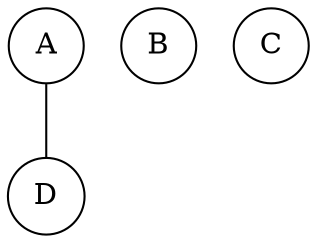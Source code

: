 Graph G007 {
  A [shape=circle];
  B [shape=circle];
  C [shape=circle];
  D [shape=circle];
  A -- D;
}
